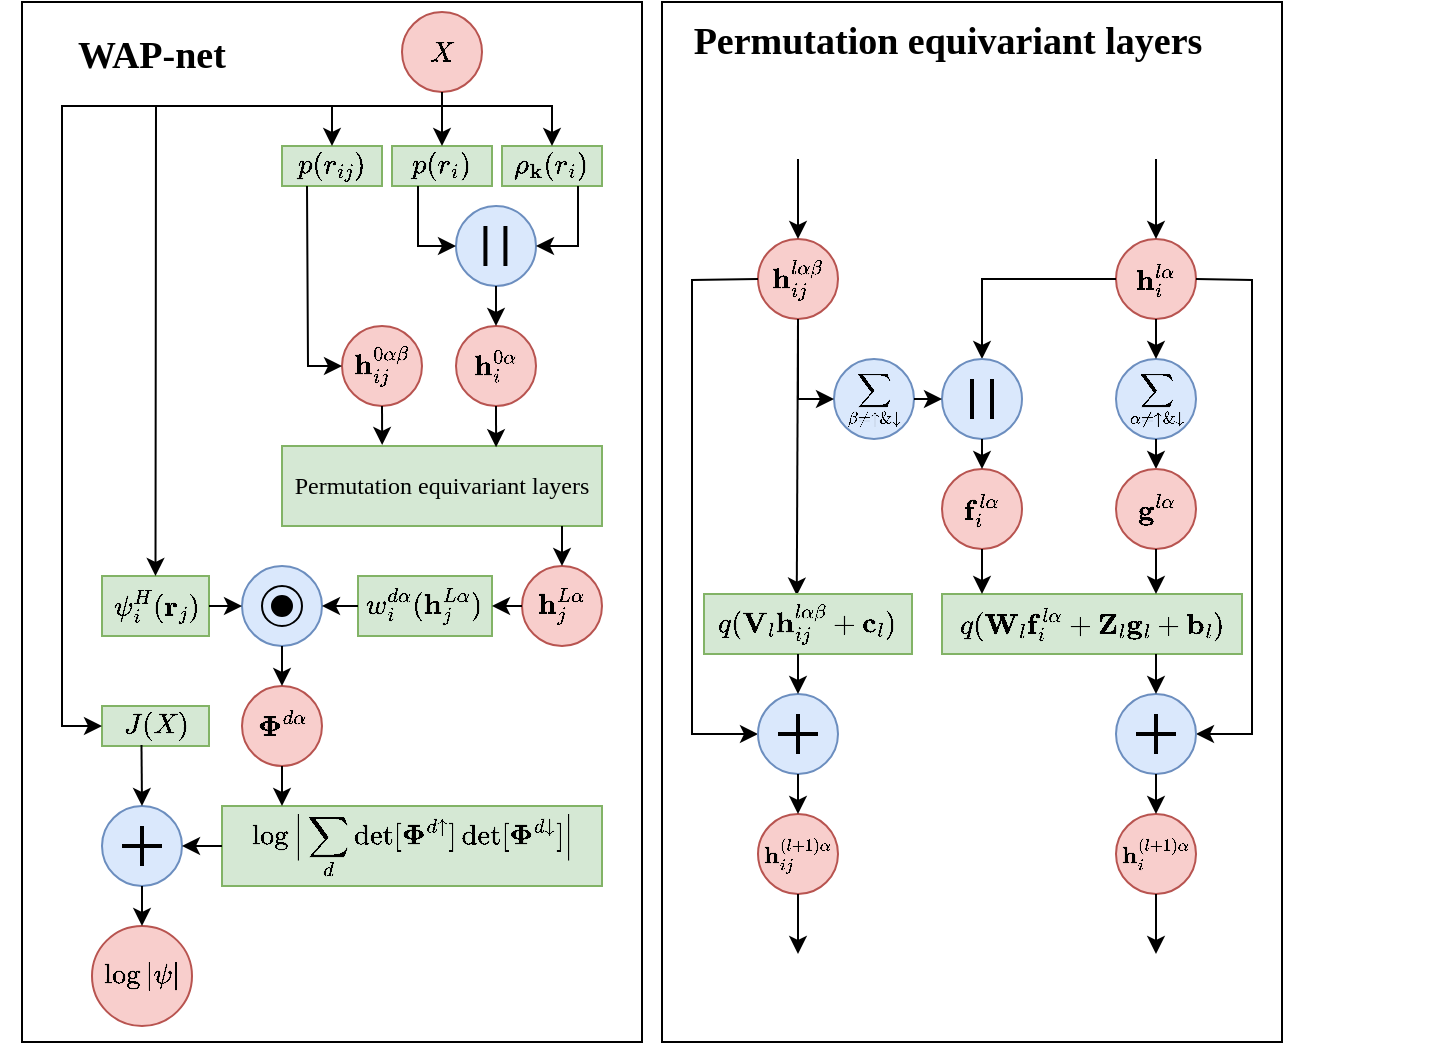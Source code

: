 <mxfile version="15.9.6" type="device"><diagram id="1snZJWLiFXHEDOBYem-C" name="Page-1"><mxGraphModel dx="935" dy="635" grid="1" gridSize="10" guides="1" tooltips="1" connect="1" arrows="1" fold="1" page="1" pageScale="1" pageWidth="700" pageHeight="550" math="1" shadow="0"><root><mxCell id="0"/><mxCell id="1" parent="0"/><mxCell id="wzCZFTHcj125GCt6vpXT-2" value="" style="rounded=0;whiteSpace=wrap;html=1;fontFamily=Times New Roman;" vertex="1" parent="1"><mxGeometry x="355" y="10" width="310" height="520" as="geometry"/></mxCell><mxCell id="nx66_CtohGXPQ1KzFOe2-67" value="" style="rounded=0;whiteSpace=wrap;html=1;fontFamily=Times New Roman;" parent="1" vertex="1"><mxGeometry x="35" y="10" width="310" height="520" as="geometry"/></mxCell><mxCell id="nx66_CtohGXPQ1KzFOe2-7" value="$$p(r_{ij})$$" style="rounded=0;whiteSpace=wrap;html=1;fillColor=#d5e8d4;strokeColor=#82b366;" parent="1" vertex="1"><mxGeometry x="165" y="82" width="50" height="20" as="geometry"/></mxCell><mxCell id="nx66_CtohGXPQ1KzFOe2-8" value="$$p(r_{i})$$" style="rounded=0;whiteSpace=wrap;html=1;fillColor=#d5e8d4;strokeColor=#82b366;" parent="1" vertex="1"><mxGeometry x="220" y="82" width="50" height="20" as="geometry"/></mxCell><mxCell id="nx66_CtohGXPQ1KzFOe2-9" value="$$\rho_\mathbf{k}(r_{i})$$" style="rounded=0;whiteSpace=wrap;html=1;fillColor=#d5e8d4;strokeColor=#82b366;" parent="1" vertex="1"><mxGeometry x="275" y="82" width="50" height="20" as="geometry"/></mxCell><mxCell id="nx66_CtohGXPQ1KzFOe2-19" value="" style="ellipse;whiteSpace=wrap;html=1;aspect=fixed;fillColor=#dae8fc;strokeColor=#6c8ebf;" parent="1" vertex="1"><mxGeometry x="252" y="112" width="40" height="40" as="geometry"/></mxCell><mxCell id="nx66_CtohGXPQ1KzFOe2-25" value="$$X$$" style="ellipse;whiteSpace=wrap;html=1;aspect=fixed;fillColor=#f8cecc;strokeColor=#b85450;" parent="1" vertex="1"><mxGeometry x="225" y="15" width="40" height="40" as="geometry"/></mxCell><mxCell id="nx66_CtohGXPQ1KzFOe2-26" value="&lt;span&gt;$$\mathbf{h}_{i}^{0\alpha}$$&lt;/span&gt;" style="ellipse;whiteSpace=wrap;html=1;aspect=fixed;fillColor=#f8cecc;strokeColor=#b85450;" parent="1" vertex="1"><mxGeometry x="252" y="172" width="40" height="40" as="geometry"/></mxCell><mxCell id="nx66_CtohGXPQ1KzFOe2-27" value="$$\mathbf{h}_{ij}^{0\alpha\beta}$$" style="ellipse;whiteSpace=wrap;html=1;aspect=fixed;fillColor=#f8cecc;strokeColor=#b85450;" parent="1" vertex="1"><mxGeometry x="195" y="172" width="40" height="40" as="geometry"/></mxCell><mxCell id="nx66_CtohGXPQ1KzFOe2-29" value="&lt;font face=&quot;Times New Roman&quot;&gt;Permutation equivariant layers&lt;/font&gt;" style="rounded=0;whiteSpace=wrap;html=1;fillColor=#d5e8d4;strokeColor=#82b366;" parent="1" vertex="1"><mxGeometry x="165" y="232" width="160" height="40" as="geometry"/></mxCell><mxCell id="nx66_CtohGXPQ1KzFOe2-30" value="&lt;span&gt;$$\mathbf{h}_{j}^{L\alpha}$$&lt;/span&gt;" style="ellipse;whiteSpace=wrap;html=1;aspect=fixed;fillColor=#f8cecc;strokeColor=#b85450;" parent="1" vertex="1"><mxGeometry x="285" y="292" width="40" height="40" as="geometry"/></mxCell><mxCell id="nx66_CtohGXPQ1KzFOe2-31" value="$$w^{d\alpha}_i(\mathbf{h}^{L\alpha}_j)$$" style="rounded=0;whiteSpace=wrap;html=1;fillColor=#d5e8d4;strokeColor=#82b366;" parent="1" vertex="1"><mxGeometry x="203" y="297" width="67" height="30" as="geometry"/></mxCell><mxCell id="nx66_CtohGXPQ1KzFOe2-32" value="$$\boldsymbol{\Phi}^{d\alpha}$$" style="ellipse;whiteSpace=wrap;html=1;aspect=fixed;fillColor=#f8cecc;strokeColor=#b85450;" parent="1" vertex="1"><mxGeometry x="145" y="352" width="40" height="40" as="geometry"/></mxCell><mxCell id="nx66_CtohGXPQ1KzFOe2-33" value="" style="ellipse;whiteSpace=wrap;html=1;aspect=fixed;fillColor=#dae8fc;strokeColor=#6c8ebf;" parent="1" vertex="1"><mxGeometry x="145" y="292" width="40" height="40" as="geometry"/></mxCell><mxCell id="nx66_CtohGXPQ1KzFOe2-34" value="$$\psi_i^H(\mathbf{r}_j)$$" style="rounded=0;whiteSpace=wrap;html=1;fillColor=#d5e8d4;strokeColor=#82b366;" parent="1" vertex="1"><mxGeometry x="75" y="297" width="53.5" height="30" as="geometry"/></mxCell><mxCell id="nx66_CtohGXPQ1KzFOe2-35" value="$$\log\Big|\sum_d \det[\boldsymbol{\Phi}^{d\uparrow}]\det[\boldsymbol{\Phi}^{d\downarrow}]\Big|&lt;br&gt;$$" style="rounded=0;whiteSpace=wrap;html=1;fillColor=#d5e8d4;strokeColor=#82b366;" parent="1" vertex="1"><mxGeometry x="135" y="412" width="190" height="40" as="geometry"/></mxCell><mxCell id="nx66_CtohGXPQ1KzFOe2-36" value="" style="ellipse;whiteSpace=wrap;html=1;aspect=fixed;fillColor=#dae8fc;strokeColor=#6c8ebf;" parent="1" vertex="1"><mxGeometry x="75" y="412" width="40" height="40" as="geometry"/></mxCell><mxCell id="nx66_CtohGXPQ1KzFOe2-37" value="$$J(X)$$" style="rounded=0;whiteSpace=wrap;html=1;fillColor=#d5e8d4;strokeColor=#82b366;" parent="1" vertex="1"><mxGeometry x="75" y="362" width="53.5" height="20" as="geometry"/></mxCell><mxCell id="nx66_CtohGXPQ1KzFOe2-38" value="$$\log|\psi|$$" style="ellipse;whiteSpace=wrap;html=1;aspect=fixed;fillColor=#f8cecc;strokeColor=#b85450;" parent="1" vertex="1"><mxGeometry x="70" y="472" width="50" height="50" as="geometry"/></mxCell><mxCell id="nx66_CtohGXPQ1KzFOe2-40" value="" style="endArrow=none;html=1;rounded=0;fontFamily=Times New Roman;strokeWidth=2;entryX=0.75;entryY=0.5;entryDx=0;entryDy=0;entryPerimeter=0;exitX=0.25;exitY=0.5;exitDx=0;exitDy=0;exitPerimeter=0;" parent="1" source="nx66_CtohGXPQ1KzFOe2-36" target="nx66_CtohGXPQ1KzFOe2-36" edge="1"><mxGeometry width="50" height="50" relative="1" as="geometry"><mxPoint x="85" y="437" as="sourcePoint"/><mxPoint x="135" y="387" as="targetPoint"/></mxGeometry></mxCell><mxCell id="nx66_CtohGXPQ1KzFOe2-41" value="" style="endArrow=none;html=1;rounded=0;fontFamily=Times New Roman;strokeWidth=2;entryX=0.5;entryY=0.25;entryDx=0;entryDy=0;entryPerimeter=0;exitX=0.5;exitY=0.75;exitDx=0;exitDy=0;exitPerimeter=0;" parent="1" source="nx66_CtohGXPQ1KzFOe2-36" target="nx66_CtohGXPQ1KzFOe2-36" edge="1"><mxGeometry width="50" height="50" relative="1" as="geometry"><mxPoint x="105" y="402" as="sourcePoint"/><mxPoint x="115" y="442" as="targetPoint"/></mxGeometry></mxCell><mxCell id="nx66_CtohGXPQ1KzFOe2-42" value="" style="ellipse;whiteSpace=wrap;html=1;aspect=fixed;fontFamily=Times New Roman;fillColor=#000000;" parent="1" vertex="1"><mxGeometry x="160" y="307" width="10" height="10" as="geometry"/></mxCell><mxCell id="nx66_CtohGXPQ1KzFOe2-43" value="" style="ellipse;whiteSpace=wrap;html=1;aspect=fixed;fontFamily=Times New Roman;fillColor=none;" parent="1" vertex="1"><mxGeometry x="155" y="302" width="20" height="20" as="geometry"/></mxCell><mxCell id="nx66_CtohGXPQ1KzFOe2-44" value="" style="endArrow=classic;html=1;rounded=0;fontFamily=Times New Roman;strokeWidth=1;entryX=0.5;entryY=0;entryDx=0;entryDy=0;" parent="1" target="nx66_CtohGXPQ1KzFOe2-30" edge="1"><mxGeometry width="50" height="50" relative="1" as="geometry"><mxPoint x="305" y="272" as="sourcePoint"/><mxPoint x="225" y="312" as="targetPoint"/></mxGeometry></mxCell><mxCell id="nx66_CtohGXPQ1KzFOe2-45" value="" style="endArrow=classic;html=1;rounded=0;fontFamily=Times New Roman;strokeWidth=1;entryX=1;entryY=0.5;entryDx=0;entryDy=0;exitX=0;exitY=0.5;exitDx=0;exitDy=0;" parent="1" source="nx66_CtohGXPQ1KzFOe2-30" target="nx66_CtohGXPQ1KzFOe2-31" edge="1"><mxGeometry width="50" height="50" relative="1" as="geometry"><mxPoint x="315" y="282" as="sourcePoint"/><mxPoint x="315" y="302" as="targetPoint"/></mxGeometry></mxCell><mxCell id="nx66_CtohGXPQ1KzFOe2-46" value="" style="endArrow=classic;html=1;rounded=0;fontFamily=Times New Roman;strokeWidth=1;entryX=1;entryY=0.5;entryDx=0;entryDy=0;exitX=0;exitY=0.5;exitDx=0;exitDy=0;" parent="1" source="nx66_CtohGXPQ1KzFOe2-31" target="nx66_CtohGXPQ1KzFOe2-33" edge="1"><mxGeometry width="50" height="50" relative="1" as="geometry"><mxPoint x="205" y="312" as="sourcePoint"/><mxPoint x="280" y="322" as="targetPoint"/></mxGeometry></mxCell><mxCell id="nx66_CtohGXPQ1KzFOe2-47" value="" style="endArrow=classic;html=1;rounded=0;fontFamily=Times New Roman;strokeWidth=1;entryX=0;entryY=0.5;entryDx=0;entryDy=0;exitX=1;exitY=0.5;exitDx=0;exitDy=0;" parent="1" source="nx66_CtohGXPQ1KzFOe2-34" target="nx66_CtohGXPQ1KzFOe2-33" edge="1"><mxGeometry width="50" height="50" relative="1" as="geometry"><mxPoint x="5" y="372" as="sourcePoint"/><mxPoint x="195.0" y="322.0" as="targetPoint"/></mxGeometry></mxCell><mxCell id="nx66_CtohGXPQ1KzFOe2-48" value="" style="endArrow=classic;html=1;rounded=0;fontFamily=Times New Roman;strokeWidth=1;entryX=0.5;entryY=0;entryDx=0;entryDy=0;exitX=0.5;exitY=1;exitDx=0;exitDy=0;" parent="1" source="nx66_CtohGXPQ1KzFOe2-33" target="nx66_CtohGXPQ1KzFOe2-32" edge="1"><mxGeometry width="50" height="50" relative="1" as="geometry"><mxPoint x="223" y="332.0" as="sourcePoint"/><mxPoint x="205.0" y="332.0" as="targetPoint"/></mxGeometry></mxCell><mxCell id="nx66_CtohGXPQ1KzFOe2-49" value="" style="endArrow=classic;html=1;rounded=0;fontFamily=Times New Roman;strokeWidth=1;exitX=0.5;exitY=1;exitDx=0;exitDy=0;" parent="1" source="nx66_CtohGXPQ1KzFOe2-32" edge="1"><mxGeometry width="50" height="50" relative="1" as="geometry"><mxPoint x="233" y="342.0" as="sourcePoint"/><mxPoint x="165" y="412" as="targetPoint"/></mxGeometry></mxCell><mxCell id="nx66_CtohGXPQ1KzFOe2-50" value="" style="endArrow=classic;html=1;rounded=0;fontFamily=Times New Roman;strokeWidth=1;entryX=1;entryY=0.5;entryDx=0;entryDy=0;exitX=0;exitY=0.5;exitDx=0;exitDy=0;" parent="1" source="nx66_CtohGXPQ1KzFOe2-35" target="nx66_CtohGXPQ1KzFOe2-36" edge="1"><mxGeometry width="50" height="50" relative="1" as="geometry"><mxPoint x="243" y="352.0" as="sourcePoint"/><mxPoint x="225.0" y="352.0" as="targetPoint"/></mxGeometry></mxCell><mxCell id="nx66_CtohGXPQ1KzFOe2-51" value="" style="endArrow=classic;html=1;rounded=0;fontFamily=Times New Roman;strokeWidth=1;entryX=0.5;entryY=0;entryDx=0;entryDy=0;exitX=0.369;exitY=0.974;exitDx=0;exitDy=0;exitPerimeter=0;" parent="1" source="nx66_CtohGXPQ1KzFOe2-37" target="nx66_CtohGXPQ1KzFOe2-36" edge="1"><mxGeometry width="50" height="50" relative="1" as="geometry"><mxPoint x="95" y="381" as="sourcePoint"/><mxPoint x="125.0" y="442" as="targetPoint"/></mxGeometry></mxCell><mxCell id="nx66_CtohGXPQ1KzFOe2-53" value="" style="endArrow=classic;html=1;rounded=0;fontFamily=Times New Roman;strokeWidth=1;entryX=0.5;entryY=0;entryDx=0;entryDy=0;exitX=0.5;exitY=1;exitDx=0;exitDy=0;" parent="1" source="nx66_CtohGXPQ1KzFOe2-36" target="nx66_CtohGXPQ1KzFOe2-38" edge="1"><mxGeometry width="50" height="50" relative="1" as="geometry"><mxPoint x="104.741" y="391.48" as="sourcePoint"/><mxPoint x="105" y="422" as="targetPoint"/></mxGeometry></mxCell><mxCell id="nx66_CtohGXPQ1KzFOe2-54" value="" style="endArrow=classic;html=1;rounded=0;fontFamily=Times New Roman;strokeWidth=1;entryX=0.669;entryY=0.015;entryDx=0;entryDy=0;exitX=0.5;exitY=1;exitDx=0;exitDy=0;entryPerimeter=0;" parent="1" source="nx66_CtohGXPQ1KzFOe2-26" target="nx66_CtohGXPQ1KzFOe2-29" edge="1"><mxGeometry width="50" height="50" relative="1" as="geometry"><mxPoint x="315" y="302.0" as="sourcePoint"/><mxPoint x="315" y="322.0" as="targetPoint"/></mxGeometry></mxCell><mxCell id="nx66_CtohGXPQ1KzFOe2-55" value="" style="endArrow=classic;html=1;rounded=0;fontFamily=Times New Roman;strokeWidth=1;entryX=0.313;entryY=-0.013;entryDx=0;entryDy=0;exitX=0.5;exitY=1;exitDx=0;exitDy=0;entryPerimeter=0;" parent="1" source="nx66_CtohGXPQ1KzFOe2-27" target="nx66_CtohGXPQ1KzFOe2-29" edge="1"><mxGeometry width="50" height="50" relative="1" as="geometry"><mxPoint x="282" y="222" as="sourcePoint"/><mxPoint x="282.04" y="242.9" as="targetPoint"/></mxGeometry></mxCell><mxCell id="nx66_CtohGXPQ1KzFOe2-57" value="" style="endArrow=classic;html=1;rounded=0;fontFamily=Times New Roman;strokeWidth=1;entryX=0;entryY=0.5;entryDx=0;entryDy=0;" parent="1" target="nx66_CtohGXPQ1KzFOe2-19" edge="1"><mxGeometry width="50" height="50" relative="1" as="geometry"><mxPoint x="233" y="102" as="sourcePoint"/><mxPoint x="302" y="152" as="targetPoint"/><Array as="points"><mxPoint x="233" y="132"/></Array></mxGeometry></mxCell><mxCell id="nx66_CtohGXPQ1KzFOe2-58" value="" style="endArrow=classic;html=1;rounded=0;fontFamily=Times New Roman;strokeWidth=1;entryX=1;entryY=0.5;entryDx=0;entryDy=0;" parent="1" target="nx66_CtohGXPQ1KzFOe2-19" edge="1"><mxGeometry width="50" height="50" relative="1" as="geometry"><mxPoint x="313" y="102" as="sourcePoint"/><mxPoint x="292.0" y="142" as="targetPoint"/><Array as="points"><mxPoint x="313" y="132"/></Array></mxGeometry></mxCell><mxCell id="nx66_CtohGXPQ1KzFOe2-59" value="" style="endArrow=classic;html=1;rounded=0;fontFamily=Times New Roman;strokeWidth=1;exitX=0.5;exitY=1;exitDx=0;exitDy=0;entryX=0.5;entryY=0;entryDx=0;entryDy=0;" parent="1" source="nx66_CtohGXPQ1KzFOe2-19" target="nx66_CtohGXPQ1KzFOe2-26" edge="1"><mxGeometry width="50" height="50" relative="1" as="geometry"><mxPoint x="282" y="232" as="sourcePoint"/><mxPoint x="271" y="182" as="targetPoint"/></mxGeometry></mxCell><mxCell id="nx66_CtohGXPQ1KzFOe2-60" value="" style="endArrow=classic;html=1;rounded=0;fontFamily=Times New Roman;strokeWidth=1;exitX=0.25;exitY=1;exitDx=0;exitDy=0;entryX=0;entryY=0.5;entryDx=0;entryDy=0;" parent="1" source="nx66_CtohGXPQ1KzFOe2-7" target="nx66_CtohGXPQ1KzFOe2-27" edge="1"><mxGeometry width="50" height="50" relative="1" as="geometry"><mxPoint x="282" y="172" as="sourcePoint"/><mxPoint x="282" y="192" as="targetPoint"/><Array as="points"><mxPoint x="178" y="192"/></Array></mxGeometry></mxCell><mxCell id="nx66_CtohGXPQ1KzFOe2-62" value="" style="endArrow=classic;html=1;rounded=0;fontFamily=Times New Roman;strokeWidth=1;entryX=0.5;entryY=0;entryDx=0;entryDy=0;exitX=0.5;exitY=1;exitDx=0;exitDy=0;" parent="1" source="nx66_CtohGXPQ1KzFOe2-25" target="nx66_CtohGXPQ1KzFOe2-8" edge="1"><mxGeometry width="50" height="50" relative="1" as="geometry"><mxPoint x="243" y="112" as="sourcePoint"/><mxPoint x="262" y="152" as="targetPoint"/><Array as="points"/></mxGeometry></mxCell><mxCell id="nx66_CtohGXPQ1KzFOe2-63" value="" style="endArrow=classic;html=1;rounded=0;fontFamily=Times New Roman;strokeWidth=1;entryX=0.5;entryY=0;entryDx=0;entryDy=0;exitX=0.5;exitY=1;exitDx=0;exitDy=0;" parent="1" source="nx66_CtohGXPQ1KzFOe2-25" target="nx66_CtohGXPQ1KzFOe2-9" edge="1"><mxGeometry width="50" height="50" relative="1" as="geometry"><mxPoint x="255" y="62.0" as="sourcePoint"/><mxPoint x="255" y="92" as="targetPoint"/><Array as="points"><mxPoint x="245" y="62"/><mxPoint x="300" y="62"/></Array></mxGeometry></mxCell><mxCell id="nx66_CtohGXPQ1KzFOe2-64" value="" style="endArrow=classic;html=1;rounded=0;fontFamily=Times New Roman;strokeWidth=1;entryX=0.5;entryY=0;entryDx=0;entryDy=0;exitX=0.5;exitY=1;exitDx=0;exitDy=0;" parent="1" source="nx66_CtohGXPQ1KzFOe2-25" target="nx66_CtohGXPQ1KzFOe2-7" edge="1"><mxGeometry width="50" height="50" relative="1" as="geometry"><mxPoint x="255" y="62.0" as="sourcePoint"/><mxPoint x="310" y="92" as="targetPoint"/><Array as="points"><mxPoint x="245" y="62"/><mxPoint x="190" y="62"/></Array></mxGeometry></mxCell><mxCell id="nx66_CtohGXPQ1KzFOe2-65" value="" style="endArrow=classic;html=1;rounded=0;fontFamily=Times New Roman;strokeWidth=1;entryX=0.5;entryY=0;entryDx=0;entryDy=0;exitX=0.5;exitY=1;exitDx=0;exitDy=0;" parent="1" source="nx66_CtohGXPQ1KzFOe2-25" target="nx66_CtohGXPQ1KzFOe2-34" edge="1"><mxGeometry width="50" height="50" relative="1" as="geometry"><mxPoint x="255" y="62.0" as="sourcePoint"/><mxPoint x="200" y="92" as="targetPoint"/><Array as="points"><mxPoint x="245" y="62"/><mxPoint x="102" y="62"/></Array></mxGeometry></mxCell><mxCell id="nx66_CtohGXPQ1KzFOe2-66" value="" style="endArrow=classic;html=1;rounded=0;fontFamily=Times New Roman;strokeWidth=1;exitX=0.5;exitY=1;exitDx=0;exitDy=0;entryX=0;entryY=0.5;entryDx=0;entryDy=0;" parent="1" source="nx66_CtohGXPQ1KzFOe2-25" target="nx66_CtohGXPQ1KzFOe2-37" edge="1"><mxGeometry width="50" height="50" relative="1" as="geometry"><mxPoint x="255" y="62" as="sourcePoint"/><mxPoint x="55" y="402" as="targetPoint"/><Array as="points"><mxPoint x="245" y="62"/><mxPoint x="55" y="62"/><mxPoint x="55" y="372"/></Array></mxGeometry></mxCell><mxCell id="nx66_CtohGXPQ1KzFOe2-68" value="&lt;b style=&quot;font-size: 19px;&quot;&gt;WAP-net&lt;/b&gt;" style="text;html=1;strokeColor=none;fillColor=none;align=center;verticalAlign=middle;whiteSpace=wrap;rounded=0;fontFamily=Times New Roman;fontSize=19;" parent="1" vertex="1"><mxGeometry x="55" y="22" width="90" height="30" as="geometry"/></mxCell><mxCell id="nx66_CtohGXPQ1KzFOe2-70" value="&lt;b style=&quot;font-size: 19px&quot;&gt;Permutation equivariant layers&lt;/b&gt;" style="text;html=1;strokeColor=none;fillColor=none;align=center;verticalAlign=middle;whiteSpace=wrap;rounded=0;fontFamily=Times New Roman;fontSize=19;" parent="1" vertex="1"><mxGeometry x="361" y="15" width="274" height="30" as="geometry"/></mxCell><mxCell id="nx66_CtohGXPQ1KzFOe2-71" value="&lt;span&gt;$$\mathbf{h}_{i}^{l\alpha}$$&lt;/span&gt;" style="ellipse;whiteSpace=wrap;html=1;aspect=fixed;fillColor=#f8cecc;strokeColor=#b85450;" parent="1" vertex="1"><mxGeometry x="582" y="128.5" width="40" height="40" as="geometry"/></mxCell><mxCell id="nx66_CtohGXPQ1KzFOe2-72" value="$$\mathbf{h}_{ij}^{l\alpha\beta}$$" style="ellipse;whiteSpace=wrap;html=1;aspect=fixed;fillColor=#f8cecc;strokeColor=#b85450;" parent="1" vertex="1"><mxGeometry x="403" y="128.5" width="40" height="40" as="geometry"/></mxCell><mxCell id="nx66_CtohGXPQ1KzFOe2-84" value="$$\sum_{\beta\neq \uparrow \mathrm{\&amp;amp;} \downarrow}$$" style="ellipse;whiteSpace=wrap;html=1;aspect=fixed;fillColor=#dae8fc;strokeColor=#6c8ebf;fontSize=10;" parent="1" vertex="1"><mxGeometry x="441" y="188.5" width="40" height="40" as="geometry"/></mxCell><mxCell id="nx66_CtohGXPQ1KzFOe2-85" value="$$\sum_{\alpha\neq \uparrow \mathrm{\&amp;amp;} \downarrow}$$" style="ellipse;whiteSpace=wrap;html=1;aspect=fixed;fillColor=#dae8fc;strokeColor=#6c8ebf;fontSize=10;" parent="1" vertex="1"><mxGeometry x="582" y="188.5" width="40" height="40" as="geometry"/></mxCell><mxCell id="nx66_CtohGXPQ1KzFOe2-93" value="" style="endArrow=classic;html=1;rounded=0;fontFamily=Times New Roman;fontSize=10;strokeWidth=1;entryX=0.446;entryY=0.027;entryDx=0;entryDy=0;exitX=0.5;exitY=1;exitDx=0;exitDy=0;entryPerimeter=0;" parent="1" source="nx66_CtohGXPQ1KzFOe2-72" target="nx66_CtohGXPQ1KzFOe2-91" edge="1"><mxGeometry width="50" height="50" relative="1" as="geometry"><mxPoint x="470" y="191" as="sourcePoint"/><mxPoint x="520" y="141" as="targetPoint"/></mxGeometry></mxCell><mxCell id="nx66_CtohGXPQ1KzFOe2-97" value="" style="endArrow=classic;html=1;rounded=0;fontFamily=Times New Roman;fontSize=10;strokeWidth=1;exitX=0;exitY=0.5;exitDx=0;exitDy=0;entryX=0.5;entryY=0;entryDx=0;entryDy=0;" parent="1" source="nx66_CtohGXPQ1KzFOe2-71" target="nx66_CtohGXPQ1KzFOe2-86" edge="1"><mxGeometry width="50" height="50" relative="1" as="geometry"><mxPoint x="445" y="258.5" as="sourcePoint"/><mxPoint x="560" y="188.5" as="targetPoint"/><Array as="points"><mxPoint x="515" y="148.5"/></Array></mxGeometry></mxCell><mxCell id="nx66_CtohGXPQ1KzFOe2-98" value="" style="endArrow=classic;html=1;rounded=0;fontFamily=Times New Roman;fontSize=10;strokeWidth=1;entryX=0.5;entryY=0;entryDx=0;entryDy=0;exitX=0.5;exitY=1;exitDx=0;exitDy=0;" parent="1" source="nx66_CtohGXPQ1KzFOe2-71" target="nx66_CtohGXPQ1KzFOe2-85" edge="1"><mxGeometry width="50" height="50" relative="1" as="geometry"><mxPoint x="455" y="268.5" as="sourcePoint"/><mxPoint x="615" y="188.5" as="targetPoint"/></mxGeometry></mxCell><mxCell id="nx66_CtohGXPQ1KzFOe2-99" value="" style="endArrow=classic;html=1;rounded=0;fontFamily=Times New Roman;fontSize=10;strokeWidth=1;entryX=0;entryY=0.5;entryDx=0;entryDy=0;exitX=0;exitY=0.5;exitDx=0;exitDy=0;" parent="1" source="nx66_CtohGXPQ1KzFOe2-72" target="nx66_CtohGXPQ1KzFOe2-75" edge="1"><mxGeometry width="50" height="50" relative="1" as="geometry"><mxPoint x="465" y="291.0" as="sourcePoint"/><mxPoint x="466.25" y="331.0" as="targetPoint"/><Array as="points"><mxPoint x="370" y="149"/><mxPoint x="370" y="376"/></Array></mxGeometry></mxCell><mxCell id="nx66_CtohGXPQ1KzFOe2-104" value="" style="endArrow=classic;html=1;rounded=0;fontFamily=Times New Roman;fontSize=10;strokeWidth=1;entryX=1;entryY=0.5;entryDx=0;entryDy=0;exitX=1;exitY=0.5;exitDx=0;exitDy=0;" parent="1" source="nx66_CtohGXPQ1KzFOe2-71" target="nx66_CtohGXPQ1KzFOe2-79" edge="1"><mxGeometry width="50" height="50" relative="1" as="geometry"><mxPoint x="515" y="341.0" as="sourcePoint"/><mxPoint x="516.25" y="381.0" as="targetPoint"/><Array as="points"><mxPoint x="650" y="149"/><mxPoint x="650" y="376"/></Array></mxGeometry></mxCell><mxCell id="nx66_CtohGXPQ1KzFOe2-106" value="" style="endArrow=classic;html=1;rounded=0;fontFamily=Times New Roman;fontSize=10;strokeWidth=1;strokeColor=default;entryX=0.5;entryY=0;entryDx=0;entryDy=0;" parent="1" target="nx66_CtohGXPQ1KzFOe2-71" edge="1"><mxGeometry width="50" height="50" relative="1" as="geometry"><mxPoint x="602" y="88.5" as="sourcePoint"/><mxPoint x="615" y="128.5" as="targetPoint"/><Array as="points"/></mxGeometry></mxCell><mxCell id="nx66_CtohGXPQ1KzFOe2-107" value="" style="endArrow=classic;html=1;rounded=0;fontFamily=Times New Roman;fontSize=10;strokeWidth=1;strokeColor=default;entryX=0.5;entryY=0;entryDx=0;entryDy=0;shadow=0;" parent="1" target="nx66_CtohGXPQ1KzFOe2-72" edge="1"><mxGeometry width="50" height="50" relative="1" as="geometry"><mxPoint x="423" y="88.5" as="sourcePoint"/><mxPoint x="625" y="138.5" as="targetPoint"/><Array as="points"/></mxGeometry></mxCell><mxCell id="nx66_CtohGXPQ1KzFOe2-86" value="" style="ellipse;whiteSpace=wrap;html=1;aspect=fixed;fillColor=#dae8fc;strokeColor=#6c8ebf;" parent="1" vertex="1"><mxGeometry x="495" y="188.5" width="40" height="40" as="geometry"/></mxCell><mxCell id="nx66_CtohGXPQ1KzFOe2-96" value="" style="endArrow=classic;html=1;rounded=0;fontFamily=Times New Roman;fontSize=10;strokeWidth=1;entryX=0.5;entryY=0;entryDx=0;entryDy=0;exitX=0.5;exitY=1;exitDx=0;exitDy=0;" parent="1" source="nx66_CtohGXPQ1KzFOe2-85" target="DrIgWbvFpZhumWLxsyxR-2" edge="1"><mxGeometry width="50" height="50" relative="1" as="geometry"><mxPoint x="560" y="268.5" as="sourcePoint"/><mxPoint x="436.25" y="348.5" as="targetPoint"/></mxGeometry></mxCell><mxCell id="nx66_CtohGXPQ1KzFOe2-88" value="" style="endArrow=none;html=1;rounded=0;strokeWidth=2;" parent="1" edge="1"><mxGeometry width="50" height="50" relative="1" as="geometry"><mxPoint x="520" y="218.5" as="sourcePoint"/><mxPoint x="520" y="198.5" as="targetPoint"/><Array as="points"><mxPoint x="520" y="208.5"/></Array></mxGeometry></mxCell><mxCell id="nx66_CtohGXPQ1KzFOe2-87" value="" style="endArrow=none;html=1;rounded=0;strokeWidth=2;" parent="1" edge="1"><mxGeometry width="50" height="50" relative="1" as="geometry"><mxPoint x="510" y="218.5" as="sourcePoint"/><mxPoint x="510" y="198.5" as="targetPoint"/><Array as="points"><mxPoint x="510" y="208.5"/></Array></mxGeometry></mxCell><mxCell id="DrIgWbvFpZhumWLxsyxR-4" value="&lt;span&gt;$$\mathbf{f}_{i}^{l\alpha}$$&lt;/span&gt;" style="ellipse;whiteSpace=wrap;html=1;aspect=fixed;fillColor=#f8cecc;strokeColor=#b85450;" parent="1" vertex="1"><mxGeometry x="495" y="243.5" width="40" height="40" as="geometry"/></mxCell><mxCell id="DrIgWbvFpZhumWLxsyxR-5" value="" style="endArrow=classic;html=1;rounded=0;fontFamily=Times New Roman;fontSize=10;strokeWidth=1;entryX=0.5;entryY=0;entryDx=0;entryDy=0;exitX=0.5;exitY=1;exitDx=0;exitDy=0;" parent="1" source="nx66_CtohGXPQ1KzFOe2-86" target="DrIgWbvFpZhumWLxsyxR-4" edge="1"><mxGeometry width="50" height="50" relative="1" as="geometry"><mxPoint x="425" y="178.5" as="sourcePoint"/><mxPoint x="425" y="198.5" as="targetPoint"/></mxGeometry></mxCell><mxCell id="DrIgWbvFpZhumWLxsyxR-7" value="" style="endArrow=classic;html=1;rounded=0;fontFamily=Times New Roman;fontSize=10;strokeWidth=1;entryX=0;entryY=0.5;entryDx=0;entryDy=0;exitX=0.5;exitY=1;exitDx=0;exitDy=0;" parent="1" source="nx66_CtohGXPQ1KzFOe2-72" target="nx66_CtohGXPQ1KzFOe2-84" edge="1"><mxGeometry width="50" height="50" relative="1" as="geometry"><mxPoint x="425" y="178.5" as="sourcePoint"/><mxPoint x="426.25" y="328.5" as="targetPoint"/><Array as="points"><mxPoint x="423" y="208.5"/></Array></mxGeometry></mxCell><mxCell id="nx66_CtohGXPQ1KzFOe2-73" value="&lt;span&gt;&lt;font style=&quot;font-size: 10px&quot;&gt;$$\mathbf{h}_{i}^{(l+1)\alpha}$$&lt;/font&gt;&lt;/span&gt;" style="ellipse;whiteSpace=wrap;html=1;aspect=fixed;fillColor=#f8cecc;strokeColor=#b85450;" parent="1" vertex="1"><mxGeometry x="582" y="416" width="40" height="40" as="geometry"/></mxCell><mxCell id="nx66_CtohGXPQ1KzFOe2-74" value="&lt;font style=&quot;font-size: 10px&quot;&gt;$$\mathbf{h}_{ij}^{(l+1)\alpha}$$&lt;/font&gt;" style="ellipse;whiteSpace=wrap;html=1;aspect=fixed;fillColor=#f8cecc;strokeColor=#b85450;" parent="1" vertex="1"><mxGeometry x="403" y="416" width="40" height="40" as="geometry"/></mxCell><mxCell id="nx66_CtohGXPQ1KzFOe2-75" value="" style="ellipse;whiteSpace=wrap;html=1;aspect=fixed;fillColor=#dae8fc;strokeColor=#6c8ebf;" parent="1" vertex="1"><mxGeometry x="403" y="356" width="40" height="40" as="geometry"/></mxCell><mxCell id="nx66_CtohGXPQ1KzFOe2-76" value="" style="endArrow=none;html=1;rounded=0;fontFamily=Times New Roman;strokeWidth=2;entryX=0.75;entryY=0.5;entryDx=0;entryDy=0;entryPerimeter=0;exitX=0.25;exitY=0.5;exitDx=0;exitDy=0;exitPerimeter=0;" parent="1" source="nx66_CtohGXPQ1KzFOe2-75" target="nx66_CtohGXPQ1KzFOe2-75" edge="1"><mxGeometry width="50" height="50" relative="1" as="geometry"><mxPoint x="345" y="431" as="sourcePoint"/><mxPoint x="395" y="381" as="targetPoint"/></mxGeometry></mxCell><mxCell id="nx66_CtohGXPQ1KzFOe2-77" value="" style="endArrow=none;html=1;rounded=0;fontFamily=Times New Roman;strokeWidth=2;entryX=0.5;entryY=0.25;entryDx=0;entryDy=0;entryPerimeter=0;exitX=0.5;exitY=0.75;exitDx=0;exitDy=0;exitPerimeter=0;" parent="1" source="nx66_CtohGXPQ1KzFOe2-75" target="nx66_CtohGXPQ1KzFOe2-75" edge="1"><mxGeometry width="50" height="50" relative="1" as="geometry"><mxPoint x="365" y="396" as="sourcePoint"/><mxPoint x="375" y="436" as="targetPoint"/></mxGeometry></mxCell><mxCell id="nx66_CtohGXPQ1KzFOe2-79" value="" style="ellipse;whiteSpace=wrap;html=1;aspect=fixed;fillColor=#dae8fc;strokeColor=#6c8ebf;" parent="1" vertex="1"><mxGeometry x="582" y="356" width="40" height="40" as="geometry"/></mxCell><mxCell id="nx66_CtohGXPQ1KzFOe2-80" value="" style="endArrow=none;html=1;rounded=0;fontFamily=Times New Roman;strokeWidth=2;entryX=0.75;entryY=0.5;entryDx=0;entryDy=0;entryPerimeter=0;exitX=0.25;exitY=0.5;exitDx=0;exitDy=0;exitPerimeter=0;" parent="1" source="nx66_CtohGXPQ1KzFOe2-79" target="nx66_CtohGXPQ1KzFOe2-79" edge="1"><mxGeometry width="50" height="50" relative="1" as="geometry"><mxPoint x="550" y="431" as="sourcePoint"/><mxPoint x="600" y="381" as="targetPoint"/></mxGeometry></mxCell><mxCell id="nx66_CtohGXPQ1KzFOe2-81" value="" style="endArrow=none;html=1;rounded=0;fontFamily=Times New Roman;strokeWidth=2;entryX=0.5;entryY=0.25;entryDx=0;entryDy=0;entryPerimeter=0;exitX=0.5;exitY=0.75;exitDx=0;exitDy=0;exitPerimeter=0;" parent="1" source="nx66_CtohGXPQ1KzFOe2-79" target="nx66_CtohGXPQ1KzFOe2-79" edge="1"><mxGeometry width="50" height="50" relative="1" as="geometry"><mxPoint x="570" y="396" as="sourcePoint"/><mxPoint x="580" y="436" as="targetPoint"/></mxGeometry></mxCell><mxCell id="nx66_CtohGXPQ1KzFOe2-83" value="$$q(\mathbf{W}_l\mathbf{f}_i^{l\alpha}+\mathbf{Z}_l\mathbf{g}_l&lt;br&gt;&amp;nbsp;+ \mathbf{b}_l)$$" style="rounded=0;whiteSpace=wrap;html=1;fillColor=#d5e8d4;strokeColor=#82b366;" parent="1" vertex="1"><mxGeometry x="495" y="306" width="150" height="30" as="geometry"/></mxCell><mxCell id="nx66_CtohGXPQ1KzFOe2-91" value="$$q(\mathbf{V}_l\mathbf{h}_{ij}^{l\alpha\beta}+\mathbf{c}_l)$$" style="rounded=0;whiteSpace=wrap;html=1;fillColor=#d5e8d4;strokeColor=#82b366;" parent="1" vertex="1"><mxGeometry x="376" y="306" width="104" height="30" as="geometry"/></mxCell><mxCell id="nx66_CtohGXPQ1KzFOe2-100" value="" style="endArrow=classic;html=1;rounded=0;fontFamily=Times New Roman;fontSize=10;strokeWidth=1;entryX=0.5;entryY=0;entryDx=0;entryDy=0;exitX=0.5;exitY=1;exitDx=0;exitDy=0;" parent="1" source="nx66_CtohGXPQ1KzFOe2-75" target="nx66_CtohGXPQ1KzFOe2-74" edge="1"><mxGeometry width="50" height="50" relative="1" as="geometry"><mxPoint x="465" y="336.0" as="sourcePoint"/><mxPoint x="466.25" y="376.0" as="targetPoint"/></mxGeometry></mxCell><mxCell id="nx66_CtohGXPQ1KzFOe2-105" value="" style="endArrow=classic;html=1;rounded=0;fontFamily=Times New Roman;fontSize=10;strokeWidth=1;strokeColor=default;exitX=0.5;exitY=1;exitDx=0;exitDy=0;entryX=0.5;entryY=0;entryDx=0;entryDy=0;" parent="1" source="nx66_CtohGXPQ1KzFOe2-79" target="nx66_CtohGXPQ1KzFOe2-73" edge="1"><mxGeometry width="50" height="50" relative="1" as="geometry"><mxPoint x="600" y="496" as="sourcePoint"/><mxPoint x="605" y="446" as="targetPoint"/></mxGeometry></mxCell><mxCell id="nx66_CtohGXPQ1KzFOe2-108" value="" style="endArrow=classic;html=1;rounded=0;fontFamily=Times New Roman;fontSize=10;strokeWidth=1;strokeColor=default;entryX=0.5;entryY=0;entryDx=0;entryDy=0;" parent="1" target="nx66_CtohGXPQ1KzFOe2-75" edge="1"><mxGeometry width="50" height="50" relative="1" as="geometry"><mxPoint x="423" y="336" as="sourcePoint"/><mxPoint x="400" y="446" as="targetPoint"/><Array as="points"/></mxGeometry></mxCell><mxCell id="DrIgWbvFpZhumWLxsyxR-2" value="&lt;span&gt;$$\mathbf{g}^{l\alpha}$$&lt;/span&gt;" style="ellipse;whiteSpace=wrap;html=1;aspect=fixed;fillColor=#f8cecc;strokeColor=#b85450;" parent="1" vertex="1"><mxGeometry x="582" y="243.5" width="40" height="40" as="geometry"/></mxCell><mxCell id="DrIgWbvFpZhumWLxsyxR-16" value="" style="endArrow=classic;html=1;rounded=0;fontFamily=Times New Roman;fontSize=10;strokeWidth=1;exitX=0.5;exitY=1;exitDx=0;exitDy=0;" parent="1" source="DrIgWbvFpZhumWLxsyxR-2" edge="1"><mxGeometry width="50" height="50" relative="1" as="geometry"><mxPoint x="625" y="236" as="sourcePoint"/><mxPoint x="602" y="306" as="targetPoint"/></mxGeometry></mxCell><mxCell id="DrIgWbvFpZhumWLxsyxR-21" value="" style="endArrow=classic;html=1;rounded=0;fontFamily=Times New Roman;fontSize=10;strokeWidth=1;entryX=0;entryY=0.5;entryDx=0;entryDy=0;exitX=1;exitY=0.5;exitDx=0;exitDy=0;" parent="1" source="nx66_CtohGXPQ1KzFOe2-84" target="nx66_CtohGXPQ1KzFOe2-86" edge="1"><mxGeometry width="50" height="50" relative="1" as="geometry"><mxPoint x="525" y="238.5" as="sourcePoint"/><mxPoint x="525" y="263.5" as="targetPoint"/></mxGeometry></mxCell><mxCell id="DrIgWbvFpZhumWLxsyxR-22" value="" style="endArrow=classic;html=1;rounded=0;fontFamily=Times New Roman;fontSize=10;strokeWidth=1;exitX=0.5;exitY=1;exitDx=0;exitDy=0;" parent="1" source="DrIgWbvFpZhumWLxsyxR-4" edge="1"><mxGeometry width="50" height="50" relative="1" as="geometry"><mxPoint x="525" y="236" as="sourcePoint"/><mxPoint x="515" y="306" as="targetPoint"/></mxGeometry></mxCell><mxCell id="DrIgWbvFpZhumWLxsyxR-23" value="" style="endArrow=classic;html=1;rounded=0;fontFamily=Times New Roman;fontSize=10;strokeWidth=1;entryX=0.5;entryY=0;entryDx=0;entryDy=0;" parent="1" target="nx66_CtohGXPQ1KzFOe2-79" edge="1"><mxGeometry width="50" height="50" relative="1" as="geometry"><mxPoint x="602" y="336" as="sourcePoint"/><mxPoint x="525" y="326" as="targetPoint"/><Array as="points"/></mxGeometry></mxCell><mxCell id="DrIgWbvFpZhumWLxsyxR-24" value="" style="endArrow=classic;html=1;rounded=0;fontFamily=Times New Roman;fontSize=10;strokeWidth=1;exitX=0.5;exitY=1;exitDx=0;exitDy=0;" parent="1" source="nx66_CtohGXPQ1KzFOe2-74" edge="1"><mxGeometry width="50" height="50" relative="1" as="geometry"><mxPoint x="433" y="406" as="sourcePoint"/><mxPoint x="423" y="486" as="targetPoint"/></mxGeometry></mxCell><mxCell id="DrIgWbvFpZhumWLxsyxR-25" value="" style="endArrow=classic;html=1;rounded=0;fontFamily=Times New Roman;fontSize=10;strokeWidth=1;strokeColor=default;exitX=0.5;exitY=1;exitDx=0;exitDy=0;" parent="1" source="nx66_CtohGXPQ1KzFOe2-73" edge="1"><mxGeometry width="50" height="50" relative="1" as="geometry"><mxPoint x="612" y="406" as="sourcePoint"/><mxPoint x="602" y="486" as="targetPoint"/></mxGeometry></mxCell><mxCell id="wzCZFTHcj125GCt6vpXT-7" value="" style="endArrow=none;html=1;rounded=0;strokeWidth=2;" edge="1" parent="1"><mxGeometry width="50" height="50" relative="1" as="geometry"><mxPoint x="276.71" y="142" as="sourcePoint"/><mxPoint x="276.71" y="122" as="targetPoint"/><Array as="points"><mxPoint x="276.71" y="132"/></Array></mxGeometry></mxCell><mxCell id="wzCZFTHcj125GCt6vpXT-8" value="" style="endArrow=none;html=1;rounded=0;strokeWidth=2;" edge="1" parent="1"><mxGeometry width="50" height="50" relative="1" as="geometry"><mxPoint x="266.71" y="142" as="sourcePoint"/><mxPoint x="266.71" y="122" as="targetPoint"/><Array as="points"><mxPoint x="266.71" y="132"/></Array></mxGeometry></mxCell></root></mxGraphModel></diagram></mxfile>